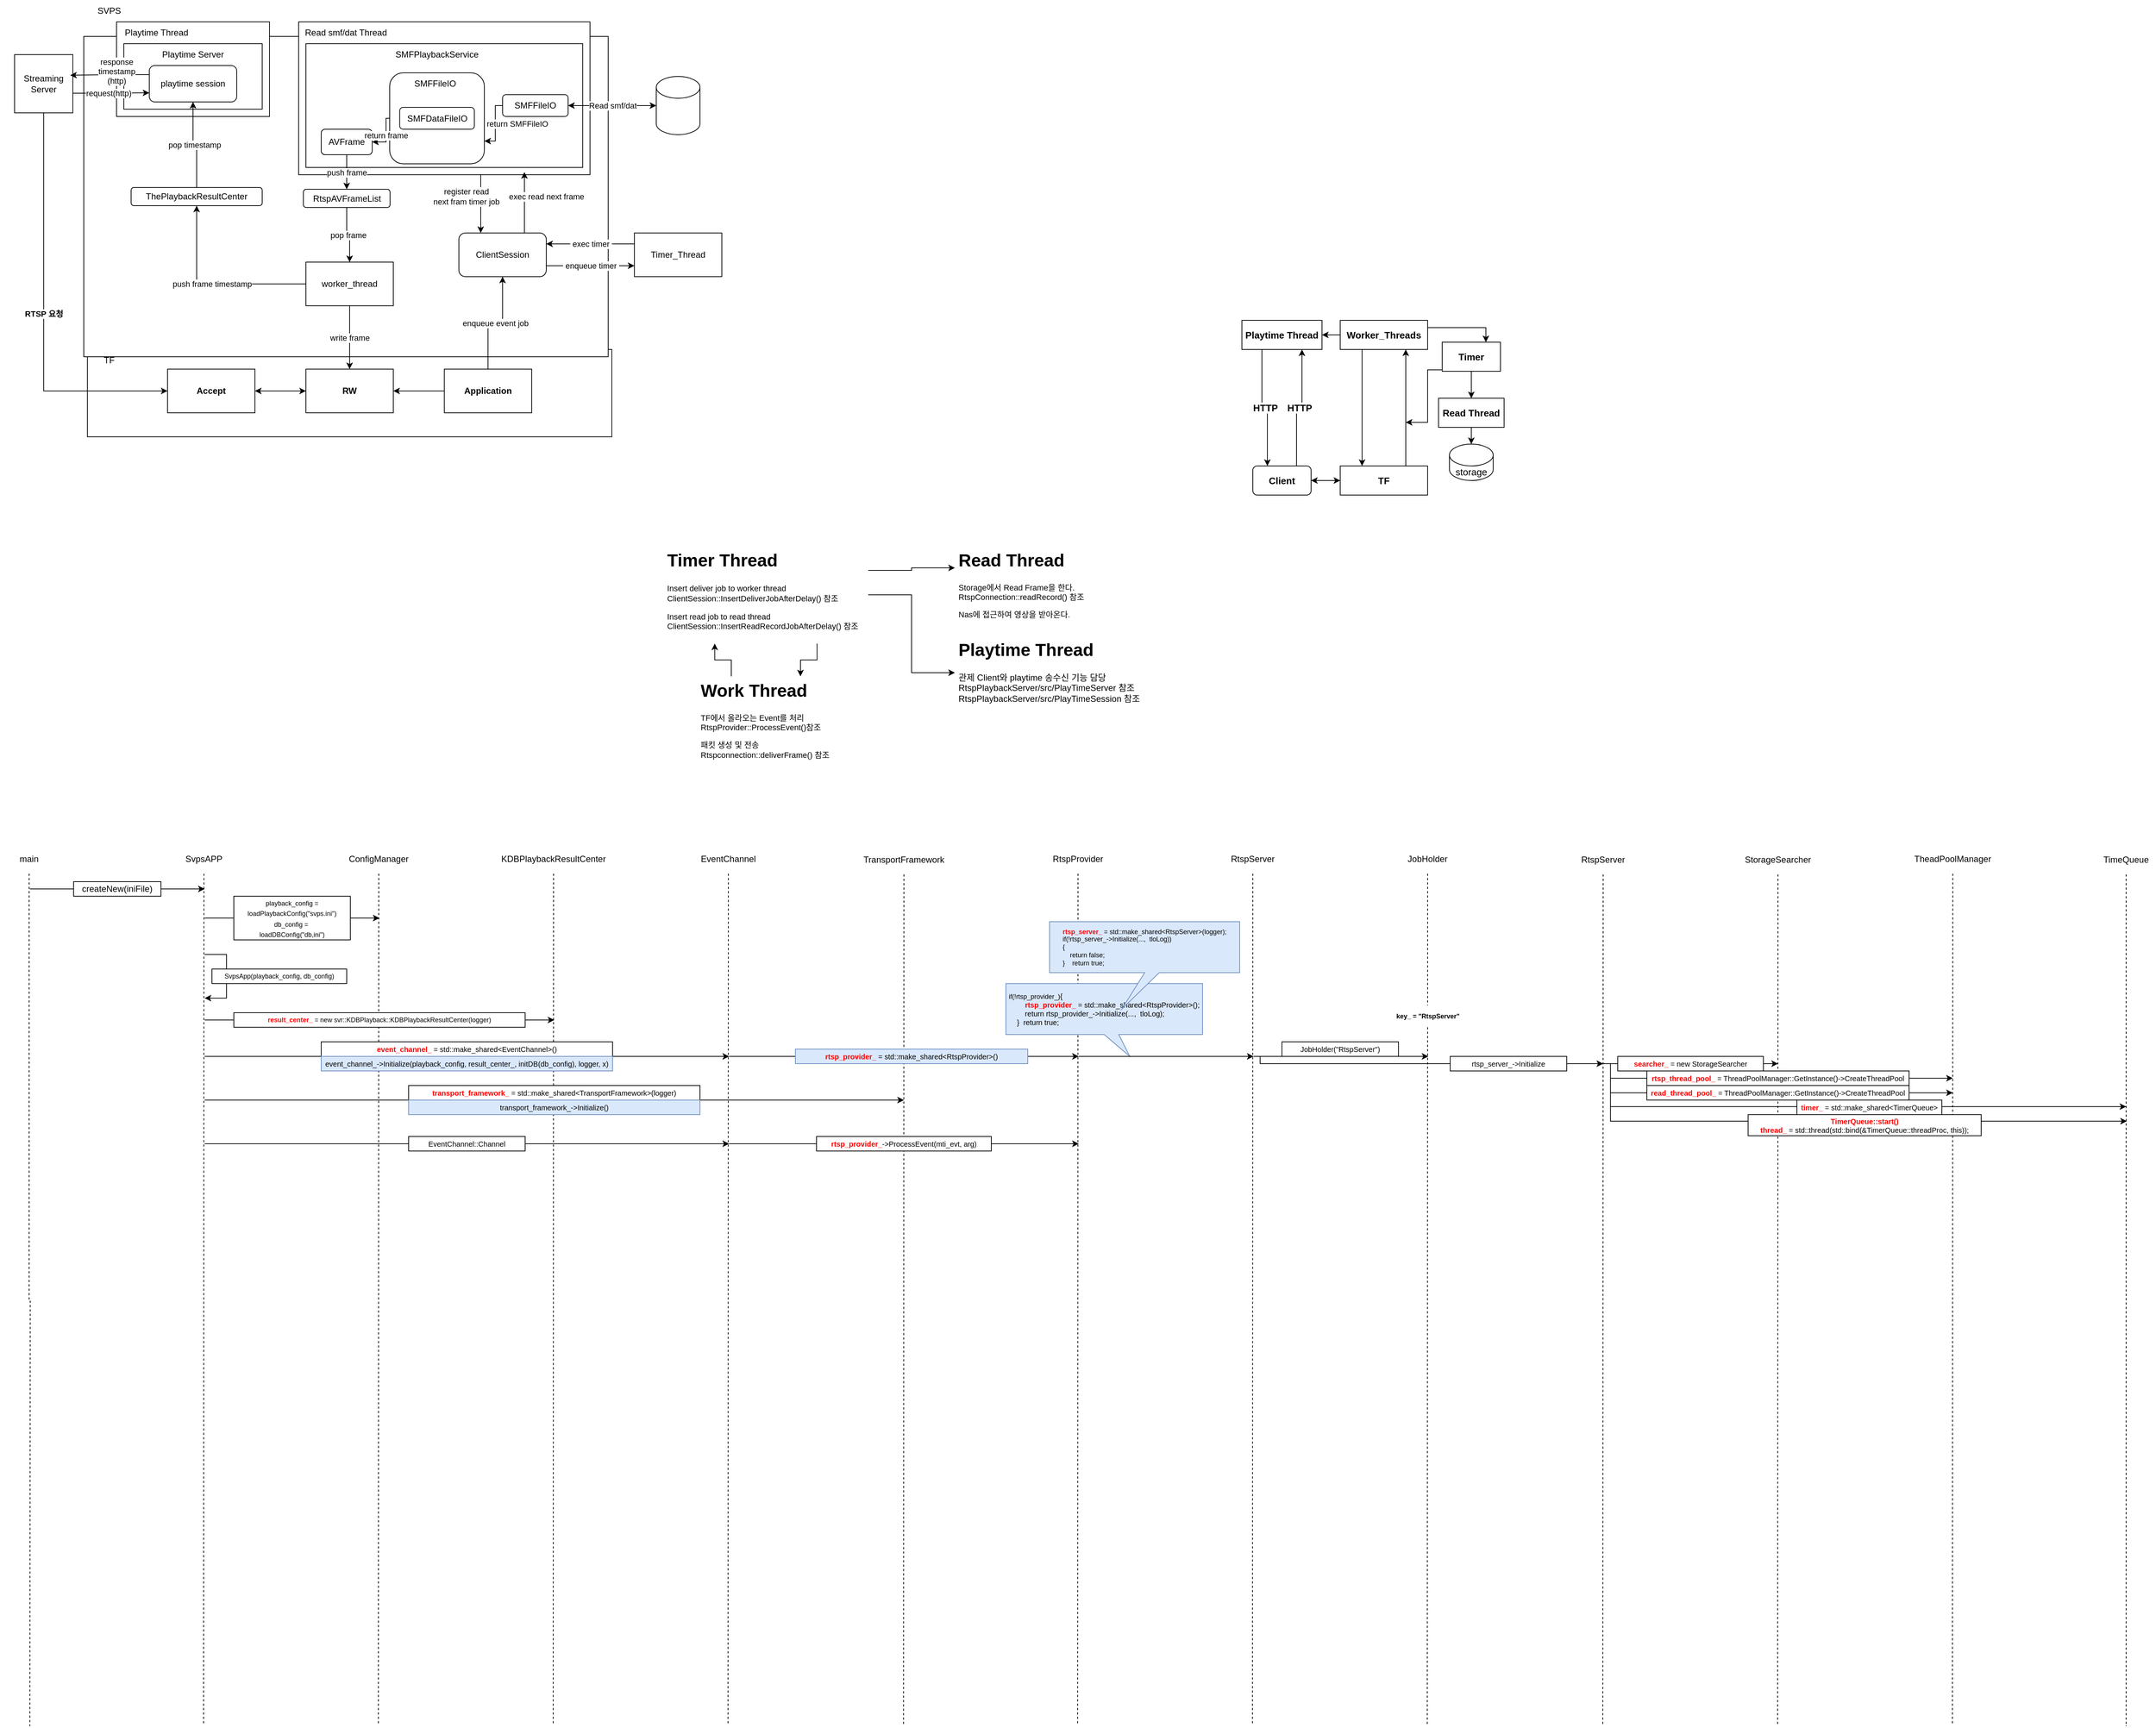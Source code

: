 <mxfile version="20.2.2" type="github">
  <diagram id="YzX6T4dwVACwv7w3dcy2" name="페이지-1">
    <mxGraphModel dx="2625" dy="2734" grid="1" gridSize="10" guides="1" tooltips="1" connect="1" arrows="1" fold="1" page="1" pageScale="1" pageWidth="827" pageHeight="1169" math="0" shadow="0">
      <root>
        <mxCell id="0" />
        <mxCell id="1" parent="0" />
        <mxCell id="ytNLfJhuScqtZSzKkveh-54" value="" style="edgeStyle=orthogonalEdgeStyle;rounded=0;orthogonalLoop=1;jettySize=auto;html=1;" edge="1" parent="1" source="ytNLfJhuScqtZSzKkveh-14" target="ytNLfJhuScqtZSzKkveh-40">
          <mxGeometry relative="1" as="geometry" />
        </mxCell>
        <mxCell id="ytNLfJhuScqtZSzKkveh-14" value="" style="rounded=0;whiteSpace=wrap;html=1;" vertex="1" parent="1">
          <mxGeometry x="-1520" y="-1840" width="720" height="120" as="geometry" />
        </mxCell>
        <mxCell id="ytNLfJhuScqtZSzKkveh-11" value="" style="rounded=0;whiteSpace=wrap;html=1;" vertex="1" parent="1">
          <mxGeometry x="-1525" y="-2270" width="720" height="440" as="geometry" />
        </mxCell>
        <mxCell id="ytNLfJhuScqtZSzKkveh-18" value="" style="rounded=0;whiteSpace=wrap;html=1;" vertex="1" parent="1">
          <mxGeometry x="-1480" y="-2290" width="210" height="130" as="geometry" />
        </mxCell>
        <mxCell id="ytNLfJhuScqtZSzKkveh-20" value="" style="rounded=0;whiteSpace=wrap;html=1;" vertex="1" parent="1">
          <mxGeometry x="-1470" y="-2260" width="190" height="90" as="geometry" />
        </mxCell>
        <mxCell id="FgUD_FX9afnZXkP6yrxM-8" style="edgeStyle=orthogonalEdgeStyle;rounded=0;orthogonalLoop=1;jettySize=auto;html=1;exitX=0.25;exitY=0;exitDx=0;exitDy=0;entryX=0.25;entryY=1;entryDx=0;entryDy=0;" parent="1" source="mJLSlKMfizAFrsauM-Ii-1" target="mJLSlKMfizAFrsauM-Ii-3" edge="1">
          <mxGeometry relative="1" as="geometry" />
        </mxCell>
        <mxCell id="mJLSlKMfizAFrsauM-Ii-1" value="&lt;h1&gt;Work Thread&lt;/h1&gt;&lt;p style=&quot;font-size: 11px;&quot;&gt;&lt;font style=&quot;font-size: 11px;&quot;&gt;TF에서 올라오는 Event를 처리&lt;/font&gt;&lt;span style=&quot;background-color: initial;&quot;&gt;RtspProvider::ProcessEvent()참조&lt;/span&gt;&lt;/p&gt;&lt;p style=&quot;font-size: 11px;&quot;&gt;&lt;font style=&quot;font-size: 11px;&quot;&gt;패킷 생성 및 전송&lt;br&gt;&lt;/font&gt;&lt;span style=&quot;background-color: initial;&quot;&gt;Rtspconnection::deliverFrame() 참조&lt;/span&gt;&lt;/p&gt;" style="text;html=1;strokeColor=none;fillColor=none;spacing=5;spacingTop=-20;whiteSpace=wrap;overflow=hidden;rounded=0;" parent="1" vertex="1">
          <mxGeometry x="-683.5" y="-1391" width="190" height="150" as="geometry" />
        </mxCell>
        <mxCell id="mJLSlKMfizAFrsauM-Ii-2" value="&lt;h1&gt;Read Thread&lt;/h1&gt;&lt;p style=&quot;font-size: 11px;&quot;&gt;&lt;font style=&quot;font-size: 11px;&quot;&gt;Storage에서 Read Frame을 한다.&lt;br&gt;&lt;/font&gt;&lt;span style=&quot;background-color: initial;&quot;&gt;RtspConnection::readRecord() 참조&lt;/span&gt;&lt;/p&gt;&lt;p style=&quot;font-size: 11px;&quot;&gt;Nas에 접근하여 영상을 받아온다.&lt;/p&gt;" style="text;html=1;strokeColor=none;fillColor=none;spacing=5;spacingTop=-20;whiteSpace=wrap;overflow=hidden;rounded=0;" parent="1" vertex="1">
          <mxGeometry x="-329" y="-1570" width="190" height="120" as="geometry" />
        </mxCell>
        <mxCell id="FgUD_FX9afnZXkP6yrxM-9" style="edgeStyle=orthogonalEdgeStyle;rounded=0;orthogonalLoop=1;jettySize=auto;html=1;exitX=0.75;exitY=1;exitDx=0;exitDy=0;entryX=0.75;entryY=0;entryDx=0;entryDy=0;" parent="1" source="mJLSlKMfizAFrsauM-Ii-3" target="mJLSlKMfizAFrsauM-Ii-1" edge="1">
          <mxGeometry relative="1" as="geometry" />
        </mxCell>
        <mxCell id="FgUD_FX9afnZXkP6yrxM-11" style="edgeStyle=orthogonalEdgeStyle;rounded=0;orthogonalLoop=1;jettySize=auto;html=1;exitX=1;exitY=0.5;exitDx=0;exitDy=0;entryX=0;entryY=0.5;entryDx=0;entryDy=0;" parent="1" source="mJLSlKMfizAFrsauM-Ii-3" target="mJLSlKMfizAFrsauM-Ii-4" edge="1">
          <mxGeometry relative="1" as="geometry" />
        </mxCell>
        <mxCell id="FgUD_FX9afnZXkP6yrxM-13" style="edgeStyle=orthogonalEdgeStyle;rounded=0;orthogonalLoop=1;jettySize=auto;html=1;exitX=1;exitY=0.25;exitDx=0;exitDy=0;entryX=0;entryY=0.25;entryDx=0;entryDy=0;" parent="1" source="mJLSlKMfizAFrsauM-Ii-3" target="mJLSlKMfizAFrsauM-Ii-2" edge="1">
          <mxGeometry relative="1" as="geometry" />
        </mxCell>
        <mxCell id="mJLSlKMfizAFrsauM-Ii-3" value="&lt;h1&gt;Timer Thread&lt;/h1&gt;&lt;span style=&quot;font-size: 11px; background-color: initial;&quot;&gt;Insert deliver job to worker thread&lt;br&gt;&lt;/span&gt;&lt;span style=&quot;font-size: 11px; background-color: initial;&quot;&gt;ClientSession::&lt;/span&gt;&lt;span style=&quot;font-size: 11px; background-color: initial;&quot;&gt;InsertDeliverJobAfterDelay() 참조&lt;/span&gt;&lt;span style=&quot;font-size: 11px; background-color: initial;&quot;&gt;&lt;br&gt;&lt;/span&gt;&lt;p style=&quot;font-size: 11px;&quot;&gt;Insert read job to read thread&lt;br&gt;ClientSession::InsertReadRecordJobAfterDelay() 참조&lt;/p&gt;" style="text;html=1;strokeColor=none;fillColor=none;spacing=5;spacingTop=-20;whiteSpace=wrap;overflow=hidden;rounded=0;" parent="1" vertex="1">
          <mxGeometry x="-729" y="-1570" width="281" height="134" as="geometry" />
        </mxCell>
        <mxCell id="mJLSlKMfizAFrsauM-Ii-4" value="&lt;h1&gt;Playtime Thread&lt;/h1&gt;&lt;p&gt;관제 Client와 playtime 송수신 기능 담당&lt;br&gt;&lt;span style=&quot;background-color: initial;&quot;&gt;RtspPlaybackServer/src/PlayTimeServer 참조&lt;br&gt;&lt;/span&gt;&lt;span style=&quot;background-color: initial;&quot;&gt;RtspPlaybackServer/src/PlayTimeSession 참조&lt;/span&gt;&lt;/p&gt;" style="text;html=1;strokeColor=none;fillColor=none;spacing=5;spacingTop=-20;whiteSpace=wrap;overflow=hidden;rounded=0;" parent="1" vertex="1">
          <mxGeometry x="-329" y="-1447" width="260" height="102" as="geometry" />
        </mxCell>
        <mxCell id="MLaOYbV_vJyrFUcq2OVr-11" style="edgeStyle=orthogonalEdgeStyle;rounded=0;orthogonalLoop=1;jettySize=auto;html=1;exitX=0.5;exitY=1;exitDx=0;exitDy=0;entryX=0.5;entryY=0;entryDx=0;entryDy=0;" parent="1" edge="1">
          <mxGeometry relative="1" as="geometry">
            <mxPoint x="-810" y="-2043" as="targetPoint" />
          </mxGeometry>
        </mxCell>
        <mxCell id="MLaOYbV_vJyrFUcq2OVr-19" style="edgeStyle=orthogonalEdgeStyle;rounded=0;orthogonalLoop=1;jettySize=auto;html=1;exitX=0.5;exitY=1;exitDx=0;exitDy=0;dashed=1;endArrow=none;endFill=0;" parent="1" source="MLaOYbV_vJyrFUcq2OVr-16" edge="1">
          <mxGeometry relative="1" as="geometry">
            <mxPoint x="-1599" y="51" as="targetPoint" />
          </mxGeometry>
        </mxCell>
        <mxCell id="MLaOYbV_vJyrFUcq2OVr-16" value="main" style="text;html=1;strokeColor=none;fillColor=none;align=center;verticalAlign=middle;whiteSpace=wrap;rounded=0;" parent="1" vertex="1">
          <mxGeometry x="-1640" y="-1160" width="80" height="40" as="geometry" />
        </mxCell>
        <mxCell id="MLaOYbV_vJyrFUcq2OVr-18" value="SvpsAPP" style="text;html=1;strokeColor=none;fillColor=none;align=center;verticalAlign=middle;whiteSpace=wrap;rounded=0;" parent="1" vertex="1">
          <mxGeometry x="-1400" y="-1160" width="80" height="40" as="geometry" />
        </mxCell>
        <mxCell id="MLaOYbV_vJyrFUcq2OVr-20" style="edgeStyle=orthogonalEdgeStyle;rounded=0;orthogonalLoop=1;jettySize=auto;html=1;dashed=1;endArrow=none;endFill=0;exitX=0.5;exitY=1;exitDx=0;exitDy=0;" parent="1" source="MLaOYbV_vJyrFUcq2OVr-18" edge="1">
          <mxGeometry relative="1" as="geometry">
            <mxPoint x="-1360.5" y="50" as="targetPoint" />
            <mxPoint x="-1380" y="-1080" as="sourcePoint" />
          </mxGeometry>
        </mxCell>
        <mxCell id="MLaOYbV_vJyrFUcq2OVr-21" value="" style="endArrow=classic;html=1;rounded=0;startArrow=none;" parent="1" source="MLaOYbV_vJyrFUcq2OVr-22" edge="1">
          <mxGeometry width="50" height="50" relative="1" as="geometry">
            <mxPoint x="-1639" y="-1099" as="sourcePoint" />
            <mxPoint x="-1359" y="-1099" as="targetPoint" />
          </mxGeometry>
        </mxCell>
        <mxCell id="MLaOYbV_vJyrFUcq2OVr-23" value="ConfigManager" style="text;html=1;strokeColor=none;fillColor=none;align=center;verticalAlign=middle;whiteSpace=wrap;rounded=0;" parent="1" vertex="1">
          <mxGeometry x="-1160" y="-1160" width="80" height="40" as="geometry" />
        </mxCell>
        <mxCell id="MLaOYbV_vJyrFUcq2OVr-24" style="edgeStyle=orthogonalEdgeStyle;rounded=0;orthogonalLoop=1;jettySize=auto;html=1;dashed=1;endArrow=none;endFill=0;exitX=0.5;exitY=1;exitDx=0;exitDy=0;" parent="1" source="MLaOYbV_vJyrFUcq2OVr-23" edge="1">
          <mxGeometry relative="1" as="geometry">
            <mxPoint x="-1120.5" y="50" as="targetPoint" />
            <mxPoint x="-1140" y="-1080" as="sourcePoint" />
          </mxGeometry>
        </mxCell>
        <mxCell id="MLaOYbV_vJyrFUcq2OVr-26" value="" style="endArrow=classic;html=1;rounded=0;startArrow=none;" parent="1" source="MLaOYbV_vJyrFUcq2OVr-28" edge="1">
          <mxGeometry width="50" height="50" relative="1" as="geometry">
            <mxPoint x="-1359" y="-1059" as="sourcePoint" />
            <mxPoint x="-1119" y="-1059" as="targetPoint" />
          </mxGeometry>
        </mxCell>
        <mxCell id="MLaOYbV_vJyrFUcq2OVr-28" value="&lt;font style=&quot;font-size: 9px;&quot;&gt;playback_config = loadPlaybackConfig(&quot;svps.ini&quot;)&lt;br&gt;db_config =&amp;nbsp;&lt;br&gt;loadDBConfig(&quot;db,ini&quot;)&lt;br&gt;&lt;/font&gt;" style="rounded=0;whiteSpace=wrap;html=1;" parent="1" vertex="1">
          <mxGeometry x="-1319" y="-1089" width="160" height="60" as="geometry" />
        </mxCell>
        <mxCell id="MLaOYbV_vJyrFUcq2OVr-29" value="" style="endArrow=none;html=1;rounded=0;" parent="1" target="MLaOYbV_vJyrFUcq2OVr-28" edge="1">
          <mxGeometry width="50" height="50" relative="1" as="geometry">
            <mxPoint x="-1359" y="-1059" as="sourcePoint" />
            <mxPoint x="-1199" y="-1059" as="targetPoint" />
          </mxGeometry>
        </mxCell>
        <mxCell id="MLaOYbV_vJyrFUcq2OVr-22" value="createNew(iniFile)" style="rounded=0;whiteSpace=wrap;html=1;" parent="1" vertex="1">
          <mxGeometry x="-1539" y="-1109" width="120" height="20" as="geometry" />
        </mxCell>
        <mxCell id="MLaOYbV_vJyrFUcq2OVr-30" value="" style="endArrow=none;html=1;rounded=0;" parent="1" target="MLaOYbV_vJyrFUcq2OVr-22" edge="1">
          <mxGeometry width="50" height="50" relative="1" as="geometry">
            <mxPoint x="-1599" y="-1099" as="sourcePoint" />
            <mxPoint x="-1359" y="-1099" as="targetPoint" />
          </mxGeometry>
        </mxCell>
        <mxCell id="MLaOYbV_vJyrFUcq2OVr-33" value="" style="endArrow=classic;html=1;rounded=0;fontSize=9;" parent="1" edge="1">
          <mxGeometry width="50" height="50" relative="1" as="geometry">
            <mxPoint x="-1359" y="-1009" as="sourcePoint" />
            <mxPoint x="-1359" y="-949" as="targetPoint" />
            <Array as="points">
              <mxPoint x="-1329" y="-1009" />
              <mxPoint x="-1329" y="-949" />
            </Array>
          </mxGeometry>
        </mxCell>
        <mxCell id="MLaOYbV_vJyrFUcq2OVr-34" value="SvpsApp(playback_config, db_config)" style="rounded=0;whiteSpace=wrap;html=1;fontSize=9;" parent="1" vertex="1">
          <mxGeometry x="-1349" y="-989" width="185" height="20" as="geometry" />
        </mxCell>
        <mxCell id="MLaOYbV_vJyrFUcq2OVr-35" value="KDBPlaybackResultCenter" style="text;html=1;strokeColor=none;fillColor=none;align=center;verticalAlign=middle;whiteSpace=wrap;rounded=0;" parent="1" vertex="1">
          <mxGeometry x="-920" y="-1160" width="80" height="40" as="geometry" />
        </mxCell>
        <mxCell id="MLaOYbV_vJyrFUcq2OVr-36" style="edgeStyle=orthogonalEdgeStyle;rounded=0;orthogonalLoop=1;jettySize=auto;html=1;dashed=1;endArrow=none;endFill=0;exitX=0.5;exitY=1;exitDx=0;exitDy=0;" parent="1" source="MLaOYbV_vJyrFUcq2OVr-35" edge="1">
          <mxGeometry relative="1" as="geometry">
            <mxPoint x="-880.5" y="50" as="targetPoint" />
            <mxPoint x="-900" y="-1080" as="sourcePoint" />
          </mxGeometry>
        </mxCell>
        <mxCell id="MLaOYbV_vJyrFUcq2OVr-37" value="" style="endArrow=classic;html=1;rounded=0;fontSize=9;" parent="1" edge="1">
          <mxGeometry width="50" height="50" relative="1" as="geometry">
            <mxPoint x="-1359" y="-919" as="sourcePoint" />
            <mxPoint x="-879" y="-919" as="targetPoint" />
          </mxGeometry>
        </mxCell>
        <mxCell id="MLaOYbV_vJyrFUcq2OVr-38" value="&lt;font color=&quot;#ff0000&quot;&gt;&lt;b&gt;result_center_&lt;/b&gt; &lt;/font&gt;= new svr::KDBPlayback::KDBPlaybackResultCenter(logger)" style="rounded=0;whiteSpace=wrap;html=1;fontSize=9;" parent="1" vertex="1">
          <mxGeometry x="-1319" y="-929" width="400" height="20" as="geometry" />
        </mxCell>
        <mxCell id="MLaOYbV_vJyrFUcq2OVr-39" value="EventChannel" style="text;html=1;strokeColor=none;fillColor=none;align=center;verticalAlign=middle;whiteSpace=wrap;rounded=0;" parent="1" vertex="1">
          <mxGeometry x="-680" y="-1160" width="80" height="40" as="geometry" />
        </mxCell>
        <mxCell id="MLaOYbV_vJyrFUcq2OVr-40" style="edgeStyle=orthogonalEdgeStyle;rounded=0;orthogonalLoop=1;jettySize=auto;html=1;dashed=1;endArrow=none;endFill=0;exitX=0.5;exitY=1;exitDx=0;exitDy=0;" parent="1" source="MLaOYbV_vJyrFUcq2OVr-39" edge="1">
          <mxGeometry relative="1" as="geometry">
            <mxPoint x="-640.5" y="50" as="targetPoint" />
            <mxPoint x="-660" y="-1080" as="sourcePoint" />
          </mxGeometry>
        </mxCell>
        <mxCell id="MLaOYbV_vJyrFUcq2OVr-41" value="" style="endArrow=classic;html=1;rounded=0;fontSize=9;" parent="1" edge="1">
          <mxGeometry width="50" height="50" relative="1" as="geometry">
            <mxPoint x="-1359" y="-869" as="sourcePoint" />
            <mxPoint x="-639" y="-869" as="targetPoint" />
          </mxGeometry>
        </mxCell>
        <mxCell id="MLaOYbV_vJyrFUcq2OVr-42" value="&lt;font size=&quot;1&quot;&gt;&lt;b&gt;&lt;font color=&quot;#ff0000&quot;&gt;event_channel_ &lt;/font&gt;&lt;/b&gt;= std::make_shared&amp;lt;EventChannel&amp;gt;()&lt;br&gt;&lt;/font&gt;" style="rounded=0;whiteSpace=wrap;html=1;fontSize=9;" parent="1" vertex="1">
          <mxGeometry x="-1199" y="-889" width="400" height="20" as="geometry" />
        </mxCell>
        <mxCell id="MLaOYbV_vJyrFUcq2OVr-47" value="TransportFramework" style="text;html=1;strokeColor=none;fillColor=none;align=center;verticalAlign=middle;whiteSpace=wrap;rounded=0;" parent="1" vertex="1">
          <mxGeometry x="-439" y="-1159" width="80" height="40" as="geometry" />
        </mxCell>
        <mxCell id="MLaOYbV_vJyrFUcq2OVr-48" style="edgeStyle=orthogonalEdgeStyle;rounded=0;orthogonalLoop=1;jettySize=auto;html=1;dashed=1;endArrow=none;endFill=0;exitX=0.5;exitY=1;exitDx=0;exitDy=0;" parent="1" source="MLaOYbV_vJyrFUcq2OVr-47" edge="1">
          <mxGeometry relative="1" as="geometry">
            <mxPoint x="-399.5" y="51" as="targetPoint" />
            <mxPoint x="-419" y="-1079" as="sourcePoint" />
          </mxGeometry>
        </mxCell>
        <mxCell id="MLaOYbV_vJyrFUcq2OVr-49" value="" style="endArrow=classic;html=1;rounded=0;fontSize=9;" parent="1" edge="1">
          <mxGeometry width="50" height="50" relative="1" as="geometry">
            <mxPoint x="-1359" y="-809" as="sourcePoint" />
            <mxPoint x="-399" y="-809" as="targetPoint" />
          </mxGeometry>
        </mxCell>
        <mxCell id="MLaOYbV_vJyrFUcq2OVr-51" value="&lt;div&gt;&lt;font size=&quot;1&quot;&gt;&lt;font color=&quot;#ff0000&quot;&gt;&lt;b&gt;transport_framework_&lt;/b&gt; &lt;/font&gt;= std::make_shared&amp;lt;TransportFramework&amp;gt;(logger)&lt;/font&gt;&lt;/div&gt;" style="rounded=0;whiteSpace=wrap;html=1;fontSize=9;" parent="1" vertex="1">
          <mxGeometry x="-1079" y="-829" width="400" height="20" as="geometry" />
        </mxCell>
        <mxCell id="MLaOYbV_vJyrFUcq2OVr-52" value="&lt;span style=&quot;font-size: x-small;&quot;&gt;event_channel_-&amp;gt;Initialize(playback_config, result_center_, initDB(db_config), logger, x)&lt;/span&gt;&lt;font size=&quot;1&quot;&gt;&lt;br&gt;&lt;/font&gt;" style="rounded=0;whiteSpace=wrap;html=1;fontSize=9;fillColor=#dae8fc;strokeColor=#6c8ebf;" parent="1" vertex="1">
          <mxGeometry x="-1199" y="-869" width="400" height="20" as="geometry" />
        </mxCell>
        <mxCell id="MLaOYbV_vJyrFUcq2OVr-53" value="&lt;font size=&quot;1&quot;&gt;transport_framework_-&amp;gt;Initialize()&lt;/font&gt;" style="rounded=0;whiteSpace=wrap;html=1;fontSize=9;fillColor=#dae8fc;strokeColor=#6c8ebf;" parent="1" vertex="1">
          <mxGeometry x="-1079" y="-809" width="400" height="20" as="geometry" />
        </mxCell>
        <mxCell id="MLaOYbV_vJyrFUcq2OVr-57" value="RtspProvider" style="text;html=1;strokeColor=none;fillColor=none;align=center;verticalAlign=middle;whiteSpace=wrap;rounded=0;" parent="1" vertex="1">
          <mxGeometry x="-200" y="-1160" width="80" height="40" as="geometry" />
        </mxCell>
        <mxCell id="MLaOYbV_vJyrFUcq2OVr-58" style="edgeStyle=orthogonalEdgeStyle;rounded=0;orthogonalLoop=1;jettySize=auto;html=1;dashed=1;endArrow=none;endFill=0;exitX=0.5;exitY=1;exitDx=0;exitDy=0;" parent="1" source="MLaOYbV_vJyrFUcq2OVr-57" edge="1">
          <mxGeometry relative="1" as="geometry">
            <mxPoint x="-160.5" y="50" as="targetPoint" />
            <mxPoint x="-180" y="-1080" as="sourcePoint" />
          </mxGeometry>
        </mxCell>
        <mxCell id="MLaOYbV_vJyrFUcq2OVr-59" value="" style="endArrow=classic;html=1;rounded=0;fontSize=9;" parent="1" edge="1">
          <mxGeometry width="50" height="50" relative="1" as="geometry">
            <mxPoint x="-639" y="-869" as="sourcePoint" />
            <mxPoint x="-159" y="-869" as="targetPoint" />
          </mxGeometry>
        </mxCell>
        <mxCell id="MLaOYbV_vJyrFUcq2OVr-62" value="&lt;font size=&quot;1&quot;&gt;&lt;font color=&quot;#ff0000&quot;&gt;&lt;b&gt;rtsp_provider_&lt;/b&gt; &lt;/font&gt;= std::make_shared&amp;lt;RtspProvider&amp;gt;()&lt;/font&gt;" style="rounded=0;whiteSpace=wrap;html=1;fontSize=9;fillColor=#dae8fc;strokeColor=#6c8ebf;" parent="1" vertex="1">
          <mxGeometry x="-548" y="-879" width="319" height="20" as="geometry" />
        </mxCell>
        <mxCell id="MLaOYbV_vJyrFUcq2OVr-63" value="&lt;div style=&quot;text-align: left;&quot;&gt;&lt;font style=&quot;background-color: initial;&quot;&gt;if(!rtsp_provider_)&lt;/font&gt;&lt;span style=&quot;background-color: initial; font-size: x-small;&quot;&gt;{&lt;/span&gt;&lt;br&gt;&lt;/div&gt;&lt;div style=&quot;text-align: left;&quot;&gt;&lt;font size=&quot;1&quot;&gt;&amp;nbsp; &amp;nbsp; &amp;nbsp; &amp;nbsp; &lt;font color=&quot;#ff0000&quot;&gt;&lt;b&gt;rtsp_provider_&lt;/b&gt; &lt;/font&gt;= std::make_shared&amp;lt;RtspProvider&amp;gt;();&lt;/font&gt;&lt;/div&gt;&lt;div style=&quot;text-align: left;&quot;&gt;&lt;font size=&quot;1&quot;&gt;&amp;nbsp; &amp;nbsp; &amp;nbsp; &amp;nbsp; return rtsp_provider_-&amp;gt;Initialize(...,&amp;nbsp; tloLog);&lt;/font&gt;&lt;/div&gt;&lt;div style=&quot;text-align: left;&quot;&gt;&lt;font size=&quot;1&quot;&gt;&amp;nbsp; &amp;nbsp; }&lt;span style=&quot;white-space: pre;&quot;&gt; &lt;span style=&quot;white-space: pre;&quot;&gt; &lt;/span&gt;&lt;/span&gt;&lt;/font&gt;&lt;span style=&quot;font-size: x-small; background-color: initial;&quot;&gt;return true;&lt;/span&gt;&lt;/div&gt;" style="shape=callout;whiteSpace=wrap;html=1;perimeter=calloutPerimeter;fontSize=9;position2=0.63;fillColor=#dae8fc;strokeColor=#6c8ebf;" parent="1" vertex="1">
          <mxGeometry x="-259" y="-969" width="270" height="100" as="geometry" />
        </mxCell>
        <mxCell id="MLaOYbV_vJyrFUcq2OVr-64" value="" style="endArrow=classic;html=1;rounded=0;fontSize=9;" parent="1" edge="1">
          <mxGeometry width="50" height="50" relative="1" as="geometry">
            <mxPoint x="-1359" y="-749" as="sourcePoint" />
            <mxPoint x="-639" y="-749" as="targetPoint" />
          </mxGeometry>
        </mxCell>
        <mxCell id="MLaOYbV_vJyrFUcq2OVr-66" value="&lt;font size=&quot;1&quot;&gt;EventChannel::Channel&lt;/font&gt;" style="rounded=0;whiteSpace=wrap;html=1;fontSize=9;" parent="1" vertex="1">
          <mxGeometry x="-1079" y="-759" width="160" height="20" as="geometry" />
        </mxCell>
        <mxCell id="MLaOYbV_vJyrFUcq2OVr-67" value="" style="endArrow=classic;html=1;rounded=0;fontSize=9;fontColor=#000000;" parent="1" edge="1">
          <mxGeometry width="50" height="50" relative="1" as="geometry">
            <mxPoint x="-639" y="-749" as="sourcePoint" />
            <mxPoint x="-159" y="-749" as="targetPoint" />
          </mxGeometry>
        </mxCell>
        <mxCell id="MLaOYbV_vJyrFUcq2OVr-68" value="&lt;font size=&quot;1&quot;&gt;&lt;b&gt;&lt;font color=&quot;#ff0000&quot;&gt;rtsp_provider_&lt;/font&gt;&lt;/b&gt;-&amp;gt;ProcessEvent(mti_evt, arg)&lt;/font&gt;" style="rounded=0;whiteSpace=wrap;html=1;fontSize=9;" parent="1" vertex="1">
          <mxGeometry x="-519" y="-759" width="240" height="20" as="geometry" />
        </mxCell>
        <mxCell id="MLaOYbV_vJyrFUcq2OVr-70" value="RtspServer" style="text;html=1;strokeColor=none;fillColor=none;align=center;verticalAlign=middle;whiteSpace=wrap;rounded=0;" parent="1" vertex="1">
          <mxGeometry x="40" y="-1160" width="80" height="40" as="geometry" />
        </mxCell>
        <mxCell id="MLaOYbV_vJyrFUcq2OVr-71" style="edgeStyle=orthogonalEdgeStyle;rounded=0;orthogonalLoop=1;jettySize=auto;html=1;dashed=1;endArrow=none;endFill=0;exitX=0.5;exitY=1;exitDx=0;exitDy=0;" parent="1" source="MLaOYbV_vJyrFUcq2OVr-70" edge="1">
          <mxGeometry relative="1" as="geometry">
            <mxPoint x="79.5" y="50" as="targetPoint" />
            <mxPoint x="60" y="-1080" as="sourcePoint" />
          </mxGeometry>
        </mxCell>
        <mxCell id="MLaOYbV_vJyrFUcq2OVr-72" value="" style="endArrow=classic;html=1;rounded=0;fontSize=9;fontColor=#000000;" parent="1" edge="1">
          <mxGeometry width="50" height="50" relative="1" as="geometry">
            <mxPoint x="-159" y="-869" as="sourcePoint" />
            <mxPoint x="81" y="-869" as="targetPoint" />
          </mxGeometry>
        </mxCell>
        <mxCell id="MLaOYbV_vJyrFUcq2OVr-73" value="JobHolder" style="text;html=1;strokeColor=none;fillColor=none;align=center;verticalAlign=middle;whiteSpace=wrap;rounded=0;" parent="1" vertex="1">
          <mxGeometry x="280" y="-1160" width="80" height="40" as="geometry" />
        </mxCell>
        <mxCell id="MLaOYbV_vJyrFUcq2OVr-74" style="edgeStyle=orthogonalEdgeStyle;rounded=0;orthogonalLoop=1;jettySize=auto;html=1;dashed=1;endArrow=none;endFill=0;exitX=0.5;exitY=1;exitDx=0;exitDy=0;startArrow=none;" parent="1" source="MLaOYbV_vJyrFUcq2OVr-96" edge="1">
          <mxGeometry relative="1" as="geometry">
            <mxPoint x="319.5" y="50" as="targetPoint" />
            <mxPoint x="300" y="-1080" as="sourcePoint" />
          </mxGeometry>
        </mxCell>
        <mxCell id="MLaOYbV_vJyrFUcq2OVr-76" value="" style="endArrow=classic;html=1;rounded=0;fontSize=9;fontColor=#000000;" parent="1" edge="1">
          <mxGeometry width="50" height="50" relative="1" as="geometry">
            <mxPoint x="81" y="-869" as="sourcePoint" />
            <mxPoint x="321" y="-869" as="targetPoint" />
          </mxGeometry>
        </mxCell>
        <mxCell id="MLaOYbV_vJyrFUcq2OVr-77" value="&lt;div style=&quot;text-align: left;&quot;&gt;&lt;div&gt;&lt;font color=&quot;#ff0000&quot;&gt;&lt;b&gt;rtsp_server_&lt;/b&gt; &lt;/font&gt;= std::make_shared&amp;lt;RtspServer&amp;gt;(logger);&lt;/div&gt;&lt;div&gt;if(!rtsp_server_-&amp;gt;Initialize(...,&amp;nbsp; tloLog))&lt;/div&gt;&lt;div&gt;{&lt;/div&gt;&lt;div&gt;&amp;nbsp; &amp;nbsp; return false;&lt;/div&gt;&lt;div&gt;}&lt;span style=&quot;background-color: initial;&quot;&gt;&amp;nbsp; &amp;nbsp; return true;&lt;/span&gt;&lt;/div&gt;&lt;/div&gt;" style="shape=callout;whiteSpace=wrap;html=1;perimeter=calloutPerimeter;fontSize=9;position2=0.38;fillColor=#dae8fc;strokeColor=#6c8ebf;size=50;position=0.5;" parent="1" vertex="1">
          <mxGeometry x="-199" y="-1054" width="261" height="120" as="geometry" />
        </mxCell>
        <mxCell id="MLaOYbV_vJyrFUcq2OVr-85" value="&lt;font size=&quot;1&quot;&gt;JobHolder(&quot;RtspServer&quot;)&lt;/font&gt;" style="rounded=0;whiteSpace=wrap;html=1;fontSize=9;fontColor=#000000;" parent="1" vertex="1">
          <mxGeometry x="120" y="-889" width="160" height="20" as="geometry" />
        </mxCell>
        <mxCell id="MLaOYbV_vJyrFUcq2OVr-88" value="RtspServer" style="text;html=1;strokeColor=none;fillColor=none;align=center;verticalAlign=middle;whiteSpace=wrap;rounded=0;" parent="1" vertex="1">
          <mxGeometry x="521" y="-1159" width="80" height="40" as="geometry" />
        </mxCell>
        <mxCell id="MLaOYbV_vJyrFUcq2OVr-89" style="edgeStyle=orthogonalEdgeStyle;rounded=0;orthogonalLoop=1;jettySize=auto;html=1;dashed=1;endArrow=none;endFill=0;exitX=0.5;exitY=1;exitDx=0;exitDy=0;" parent="1" source="MLaOYbV_vJyrFUcq2OVr-88" edge="1">
          <mxGeometry relative="1" as="geometry">
            <mxPoint x="560.5" y="51.0" as="targetPoint" />
            <mxPoint x="541" y="-1079" as="sourcePoint" />
          </mxGeometry>
        </mxCell>
        <mxCell id="MLaOYbV_vJyrFUcq2OVr-95" value="" style="endArrow=classic;html=1;rounded=0;fontSize=9;fontColor=#000000;" parent="1" edge="1">
          <mxGeometry width="50" height="50" relative="1" as="geometry">
            <mxPoint x="81" y="-869" as="sourcePoint" />
            <mxPoint x="561" y="-859" as="targetPoint" />
            <Array as="points">
              <mxPoint x="90" y="-869" />
              <mxPoint x="90" y="-859" />
            </Array>
          </mxGeometry>
        </mxCell>
        <mxCell id="MLaOYbV_vJyrFUcq2OVr-93" value="&lt;font size=&quot;1&quot;&gt;rtsp_server_-&amp;gt;Initialize&lt;/font&gt;" style="rounded=0;whiteSpace=wrap;html=1;fontSize=9;fontColor=#000000;" parent="1" vertex="1">
          <mxGeometry x="351" y="-869" width="160" height="20" as="geometry" />
        </mxCell>
        <mxCell id="MLaOYbV_vJyrFUcq2OVr-96" value="&lt;b&gt;key_ = &quot;RtspServer&quot;&lt;/b&gt;" style="text;html=1;strokeColor=none;fillColor=none;align=center;verticalAlign=middle;whiteSpace=wrap;rounded=0;fontSize=9;fontColor=#000000;" parent="1" vertex="1">
          <mxGeometry x="269.5" y="-939" width="101" height="30" as="geometry" />
        </mxCell>
        <mxCell id="MLaOYbV_vJyrFUcq2OVr-97" value="" style="edgeStyle=orthogonalEdgeStyle;rounded=0;orthogonalLoop=1;jettySize=auto;html=1;dashed=1;endArrow=none;endFill=0;exitX=0.5;exitY=1;exitDx=0;exitDy=0;" parent="1" source="MLaOYbV_vJyrFUcq2OVr-73" target="MLaOYbV_vJyrFUcq2OVr-96" edge="1">
          <mxGeometry relative="1" as="geometry">
            <mxPoint x="319.5" y="50" as="targetPoint" />
            <mxPoint x="320" y="-1120" as="sourcePoint" />
          </mxGeometry>
        </mxCell>
        <mxCell id="MLaOYbV_vJyrFUcq2OVr-98" value="StorageSearcher" style="text;html=1;strokeColor=none;fillColor=none;align=center;verticalAlign=middle;whiteSpace=wrap;rounded=0;" parent="1" vertex="1">
          <mxGeometry x="761" y="-1159" width="80" height="40" as="geometry" />
        </mxCell>
        <mxCell id="MLaOYbV_vJyrFUcq2OVr-99" style="edgeStyle=orthogonalEdgeStyle;rounded=0;orthogonalLoop=1;jettySize=auto;html=1;dashed=1;endArrow=none;endFill=0;exitX=0.5;exitY=1;exitDx=0;exitDy=0;" parent="1" source="MLaOYbV_vJyrFUcq2OVr-98" edge="1">
          <mxGeometry relative="1" as="geometry">
            <mxPoint x="800.5" y="51.0" as="targetPoint" />
            <mxPoint x="781" y="-1079" as="sourcePoint" />
          </mxGeometry>
        </mxCell>
        <mxCell id="MLaOYbV_vJyrFUcq2OVr-100" value="" style="endArrow=classic;html=1;rounded=0;fontSize=9;fontColor=#000000;" parent="1" edge="1">
          <mxGeometry width="50" height="50" relative="1" as="geometry">
            <mxPoint x="561" y="-859" as="sourcePoint" />
            <mxPoint x="801" y="-859" as="targetPoint" />
          </mxGeometry>
        </mxCell>
        <mxCell id="MLaOYbV_vJyrFUcq2OVr-101" value="&lt;font size=&quot;1&quot;&gt;&lt;font color=&quot;#ff0000&quot;&gt;&lt;b&gt;searcher_&lt;/b&gt; &lt;/font&gt;= new StorageSearcher&lt;/font&gt;" style="rounded=0;whiteSpace=wrap;html=1;fontSize=9;fontColor=#000000;" parent="1" vertex="1">
          <mxGeometry x="581" y="-869" width="200" height="20" as="geometry" />
        </mxCell>
        <mxCell id="MLaOYbV_vJyrFUcq2OVr-104" value="TheadPoolManager" style="text;html=1;strokeColor=none;fillColor=none;align=center;verticalAlign=middle;whiteSpace=wrap;rounded=0;" parent="1" vertex="1">
          <mxGeometry x="1001" y="-1160" width="80" height="40" as="geometry" />
        </mxCell>
        <mxCell id="MLaOYbV_vJyrFUcq2OVr-105" style="edgeStyle=orthogonalEdgeStyle;rounded=0;orthogonalLoop=1;jettySize=auto;html=1;dashed=1;endArrow=none;endFill=0;exitX=0.5;exitY=1;exitDx=0;exitDy=0;" parent="1" source="MLaOYbV_vJyrFUcq2OVr-104" edge="1">
          <mxGeometry relative="1" as="geometry">
            <mxPoint x="1040.5" y="50.0" as="targetPoint" />
            <mxPoint x="1021" y="-1080" as="sourcePoint" />
          </mxGeometry>
        </mxCell>
        <mxCell id="MLaOYbV_vJyrFUcq2OVr-106" value="" style="endArrow=classic;html=1;rounded=0;fontSize=9;fontColor=#000000;" parent="1" edge="1">
          <mxGeometry width="50" height="50" relative="1" as="geometry">
            <mxPoint x="561" y="-859" as="sourcePoint" />
            <mxPoint x="1041" y="-839" as="targetPoint" />
            <Array as="points">
              <mxPoint x="571" y="-859" />
              <mxPoint x="571" y="-839" />
            </Array>
          </mxGeometry>
        </mxCell>
        <mxCell id="MLaOYbV_vJyrFUcq2OVr-107" value="" style="endArrow=classic;html=1;rounded=0;fontSize=9;fontColor=#000000;" parent="1" edge="1">
          <mxGeometry width="50" height="50" relative="1" as="geometry">
            <mxPoint x="571" y="-839" as="sourcePoint" />
            <mxPoint x="1041" y="-819" as="targetPoint" />
            <Array as="points">
              <mxPoint x="571" y="-819" />
            </Array>
          </mxGeometry>
        </mxCell>
        <mxCell id="MLaOYbV_vJyrFUcq2OVr-102" value="&lt;font size=&quot;1&quot;&gt;&lt;b&gt;&lt;font color=&quot;#ff0000&quot;&gt;rtsp_thread_pool_ &lt;/font&gt;&lt;/b&gt;= ThreadPoolManager::GetInstance()-&amp;gt;CreateThreadPool&lt;/font&gt;" style="rounded=0;whiteSpace=wrap;html=1;fontSize=9;fontColor=#000000;" parent="1" vertex="1">
          <mxGeometry x="621" y="-849" width="360" height="20" as="geometry" />
        </mxCell>
        <mxCell id="MLaOYbV_vJyrFUcq2OVr-103" value="&lt;font size=&quot;1&quot;&gt;&lt;b&gt;&lt;font color=&quot;#ff0000&quot;&gt;read_thread_pool_ &lt;/font&gt;&lt;/b&gt;= ThreadPoolManager::GetInstance()-&amp;gt;CreateThreadPool&lt;/font&gt;" style="rounded=0;whiteSpace=wrap;html=1;fontSize=9;fontColor=#000000;" parent="1" vertex="1">
          <mxGeometry x="621" y="-829" width="360" height="20" as="geometry" />
        </mxCell>
        <mxCell id="MLaOYbV_vJyrFUcq2OVr-109" value="TimeQueue" style="text;html=1;strokeColor=none;fillColor=none;align=center;verticalAlign=middle;whiteSpace=wrap;rounded=0;" parent="1" vertex="1">
          <mxGeometry x="1239" y="-1159" width="80" height="40" as="geometry" />
        </mxCell>
        <mxCell id="MLaOYbV_vJyrFUcq2OVr-110" style="edgeStyle=orthogonalEdgeStyle;rounded=0;orthogonalLoop=1;jettySize=auto;html=1;dashed=1;endArrow=none;endFill=0;" parent="1" source="MLaOYbV_vJyrFUcq2OVr-109" edge="1">
          <mxGeometry relative="1" as="geometry">
            <mxPoint x="1279" y="50" as="targetPoint" />
            <mxPoint x="1298" y="-1119" as="sourcePoint" />
            <Array as="points">
              <mxPoint x="1279" y="51" />
            </Array>
          </mxGeometry>
        </mxCell>
        <mxCell id="MLaOYbV_vJyrFUcq2OVr-111" value="" style="endArrow=classic;html=1;rounded=0;fontSize=9;fontColor=#FF0000;" parent="1" edge="1">
          <mxGeometry width="50" height="50" relative="1" as="geometry">
            <mxPoint x="571" y="-820" as="sourcePoint" />
            <mxPoint x="1279.117" y="-800" as="targetPoint" />
            <Array as="points">
              <mxPoint x="571" y="-800" />
            </Array>
          </mxGeometry>
        </mxCell>
        <mxCell id="MLaOYbV_vJyrFUcq2OVr-108" value="&lt;font size=&quot;1&quot;&gt;&lt;font color=&quot;#ff0000&quot;&gt;&lt;b&gt;timer_ &lt;/b&gt;&lt;/font&gt;= std::make_shared&amp;lt;TimerQueue&amp;gt;&lt;/font&gt;" style="rounded=0;whiteSpace=wrap;html=1;fontSize=9;fontColor=#000000;" parent="1" vertex="1">
          <mxGeometry x="827" y="-809" width="199" height="20" as="geometry" />
        </mxCell>
        <mxCell id="MLaOYbV_vJyrFUcq2OVr-114" value="" style="endArrow=classic;html=1;rounded=0;fontSize=9;fontColor=#FF0000;" parent="1" edge="1">
          <mxGeometry width="50" height="50" relative="1" as="geometry">
            <mxPoint x="571" y="-800" as="sourcePoint" />
            <mxPoint x="1280" y="-780" as="targetPoint" />
            <Array as="points">
              <mxPoint x="571" y="-780" />
            </Array>
          </mxGeometry>
        </mxCell>
        <mxCell id="MLaOYbV_vJyrFUcq2OVr-113" value="&lt;font size=&quot;1&quot;&gt;&lt;b&gt;&lt;font color=&quot;#ff0000&quot;&gt;TimerQueue::start()&lt;br&gt;thread_&lt;/font&gt; &lt;/b&gt;= std::thread(std::bind(&amp;amp;TimerQueue::threadProc, this));&lt;/font&gt;" style="rounded=0;whiteSpace=wrap;html=1;fontSize=9;fontColor=#000000;" parent="1" vertex="1">
          <mxGeometry x="760" y="-789" width="320" height="29" as="geometry" />
        </mxCell>
        <mxCell id="u-ylP5gOpjuiGTGUXSzA-29" value="&lt;b&gt;HTTP&lt;/b&gt;" style="edgeStyle=orthogonalEdgeStyle;rounded=0;orthogonalLoop=1;jettySize=auto;html=1;exitX=0.75;exitY=0;exitDx=0;exitDy=0;entryX=0.75;entryY=1;entryDx=0;entryDy=0;fontSize=13;" parent="1" source="u-ylP5gOpjuiGTGUXSzA-19" target="u-ylP5gOpjuiGTGUXSzA-25" edge="1">
          <mxGeometry relative="1" as="geometry" />
        </mxCell>
        <mxCell id="u-ylP5gOpjuiGTGUXSzA-19" value="&lt;b&gt;&lt;font style=&quot;font-size: 13px;&quot;&gt;Client&lt;/font&gt;&lt;/b&gt;" style="rounded=1;whiteSpace=wrap;html=1;fontSize=11;" parent="1" vertex="1">
          <mxGeometry x="80" y="-1680" width="80" height="40" as="geometry" />
        </mxCell>
        <mxCell id="u-ylP5gOpjuiGTGUXSzA-23" style="edgeStyle=orthogonalEdgeStyle;rounded=0;orthogonalLoop=1;jettySize=auto;html=1;exitX=0.75;exitY=0;exitDx=0;exitDy=0;entryX=0.75;entryY=1;entryDx=0;entryDy=0;fontSize=11;" parent="1" source="u-ylP5gOpjuiGTGUXSzA-20" target="u-ylP5gOpjuiGTGUXSzA-22" edge="1">
          <mxGeometry relative="1" as="geometry" />
        </mxCell>
        <mxCell id="u-ylP5gOpjuiGTGUXSzA-20" value="&lt;b&gt;&lt;font style=&quot;font-size: 13px;&quot;&gt;TF&lt;/font&gt;&lt;/b&gt;" style="rounded=0;whiteSpace=wrap;html=1;fontSize=11;" parent="1" vertex="1">
          <mxGeometry x="200" y="-1680" width="120" height="40" as="geometry" />
        </mxCell>
        <mxCell id="u-ylP5gOpjuiGTGUXSzA-21" value="" style="endArrow=classic;startArrow=classic;html=1;rounded=0;fontSize=11;exitX=1;exitY=0.5;exitDx=0;exitDy=0;entryX=0;entryY=0.5;entryDx=0;entryDy=0;" parent="1" source="u-ylP5gOpjuiGTGUXSzA-19" target="u-ylP5gOpjuiGTGUXSzA-20" edge="1">
          <mxGeometry width="50" height="50" relative="1" as="geometry">
            <mxPoint x="150" y="-1720" as="sourcePoint" />
            <mxPoint x="200" y="-1770" as="targetPoint" />
          </mxGeometry>
        </mxCell>
        <mxCell id="u-ylP5gOpjuiGTGUXSzA-24" style="edgeStyle=orthogonalEdgeStyle;rounded=0;orthogonalLoop=1;jettySize=auto;html=1;exitX=0.25;exitY=1;exitDx=0;exitDy=0;entryX=0.25;entryY=0;entryDx=0;entryDy=0;fontSize=13;" parent="1" source="u-ylP5gOpjuiGTGUXSzA-22" target="u-ylP5gOpjuiGTGUXSzA-20" edge="1">
          <mxGeometry relative="1" as="geometry" />
        </mxCell>
        <mxCell id="u-ylP5gOpjuiGTGUXSzA-27" style="edgeStyle=orthogonalEdgeStyle;rounded=0;orthogonalLoop=1;jettySize=auto;html=1;exitX=0;exitY=0.5;exitDx=0;exitDy=0;entryX=1;entryY=0.5;entryDx=0;entryDy=0;fontSize=13;" parent="1" source="u-ylP5gOpjuiGTGUXSzA-22" target="u-ylP5gOpjuiGTGUXSzA-25" edge="1">
          <mxGeometry relative="1" as="geometry" />
        </mxCell>
        <mxCell id="u-ylP5gOpjuiGTGUXSzA-33" style="edgeStyle=orthogonalEdgeStyle;rounded=0;orthogonalLoop=1;jettySize=auto;html=1;exitX=1;exitY=0.25;exitDx=0;exitDy=0;entryX=0.75;entryY=0;entryDx=0;entryDy=0;fontSize=13;" parent="1" source="u-ylP5gOpjuiGTGUXSzA-22" target="u-ylP5gOpjuiGTGUXSzA-32" edge="1">
          <mxGeometry relative="1" as="geometry" />
        </mxCell>
        <mxCell id="u-ylP5gOpjuiGTGUXSzA-22" value="&lt;b&gt;&lt;font style=&quot;font-size: 13px;&quot;&gt;Worker_Threads&lt;/font&gt;&lt;/b&gt;" style="rounded=0;whiteSpace=wrap;html=1;fontSize=11;" parent="1" vertex="1">
          <mxGeometry x="200" y="-1880" width="120" height="40" as="geometry" />
        </mxCell>
        <mxCell id="u-ylP5gOpjuiGTGUXSzA-30" value="&lt;b&gt;HTTP&lt;/b&gt;" style="edgeStyle=orthogonalEdgeStyle;rounded=0;orthogonalLoop=1;jettySize=auto;html=1;exitX=0.25;exitY=1;exitDx=0;exitDy=0;entryX=0.25;entryY=0;entryDx=0;entryDy=0;fontSize=13;" parent="1" source="u-ylP5gOpjuiGTGUXSzA-25" target="u-ylP5gOpjuiGTGUXSzA-19" edge="1">
          <mxGeometry relative="1" as="geometry" />
        </mxCell>
        <mxCell id="u-ylP5gOpjuiGTGUXSzA-25" value="&lt;span style=&quot;font-size: 13px;&quot;&gt;&lt;b&gt;Playtime Thread&lt;/b&gt;&lt;/span&gt;" style="rounded=0;whiteSpace=wrap;html=1;fontSize=11;" parent="1" vertex="1">
          <mxGeometry x="65" y="-1880" width="110" height="40" as="geometry" />
        </mxCell>
        <mxCell id="u-ylP5gOpjuiGTGUXSzA-35" style="edgeStyle=orthogonalEdgeStyle;rounded=0;orthogonalLoop=1;jettySize=auto;html=1;exitX=0;exitY=0.5;exitDx=0;exitDy=0;fontSize=13;" parent="1" source="u-ylP5gOpjuiGTGUXSzA-32" edge="1">
          <mxGeometry relative="1" as="geometry">
            <mxPoint x="290" y="-1739.889" as="targetPoint" />
            <Array as="points">
              <mxPoint x="320" y="-1812" />
              <mxPoint x="320" y="-1740" />
            </Array>
          </mxGeometry>
        </mxCell>
        <mxCell id="u-ylP5gOpjuiGTGUXSzA-38" style="edgeStyle=orthogonalEdgeStyle;rounded=0;orthogonalLoop=1;jettySize=auto;html=1;exitX=0.5;exitY=1;exitDx=0;exitDy=0;entryX=0.5;entryY=0;entryDx=0;entryDy=0;fontSize=13;" parent="1" source="u-ylP5gOpjuiGTGUXSzA-32" target="u-ylP5gOpjuiGTGUXSzA-36" edge="1">
          <mxGeometry relative="1" as="geometry" />
        </mxCell>
        <mxCell id="u-ylP5gOpjuiGTGUXSzA-32" value="&lt;b&gt;&lt;font style=&quot;font-size: 13px;&quot;&gt;Timer&lt;/font&gt;&lt;/b&gt;" style="rounded=0;whiteSpace=wrap;html=1;fontSize=11;" parent="1" vertex="1">
          <mxGeometry x="340" y="-1850" width="80" height="40" as="geometry" />
        </mxCell>
        <mxCell id="u-ylP5gOpjuiGTGUXSzA-40" style="edgeStyle=orthogonalEdgeStyle;rounded=0;orthogonalLoop=1;jettySize=auto;html=1;exitX=0.5;exitY=1;exitDx=0;exitDy=0;entryX=0.5;entryY=0;entryDx=0;entryDy=0;entryPerimeter=0;fontSize=13;" parent="1" source="u-ylP5gOpjuiGTGUXSzA-36" target="u-ylP5gOpjuiGTGUXSzA-39" edge="1">
          <mxGeometry relative="1" as="geometry" />
        </mxCell>
        <mxCell id="u-ylP5gOpjuiGTGUXSzA-36" value="&lt;b&gt;&lt;font style=&quot;font-size: 13px;&quot;&gt;Read Thread&lt;/font&gt;&lt;/b&gt;" style="rounded=0;whiteSpace=wrap;html=1;fontSize=11;" parent="1" vertex="1">
          <mxGeometry x="335" y="-1773" width="90" height="40" as="geometry" />
        </mxCell>
        <mxCell id="u-ylP5gOpjuiGTGUXSzA-39" value="storage" style="shape=cylinder3;whiteSpace=wrap;html=1;boundedLbl=1;backgroundOutline=1;size=15;fontSize=13;" parent="1" vertex="1">
          <mxGeometry x="350" y="-1710" width="60" height="50" as="geometry" />
        </mxCell>
        <mxCell id="ytNLfJhuScqtZSzKkveh-12" value="SVPS" style="text;html=1;strokeColor=none;fillColor=none;align=center;verticalAlign=middle;whiteSpace=wrap;rounded=0;" vertex="1" parent="1">
          <mxGeometry x="-1520" y="-2320" width="60" height="30" as="geometry" />
        </mxCell>
        <mxCell id="ytNLfJhuScqtZSzKkveh-17" value="&lt;b&gt;RTSP 요청&lt;/b&gt;" style="edgeStyle=orthogonalEdgeStyle;rounded=0;orthogonalLoop=1;jettySize=auto;html=1;exitX=0.5;exitY=1;exitDx=0;exitDy=0;entryX=0;entryY=0.5;entryDx=0;entryDy=0;" edge="1" parent="1" source="ytNLfJhuScqtZSzKkveh-13" target="ytNLfJhuScqtZSzKkveh-48">
          <mxGeometry relative="1" as="geometry" />
        </mxCell>
        <mxCell id="ytNLfJhuScqtZSzKkveh-25" value="request(http)" style="edgeStyle=orthogonalEdgeStyle;rounded=0;orthogonalLoop=1;jettySize=auto;html=1;exitX=1;exitY=0.75;exitDx=0;exitDy=0;entryX=0;entryY=0.75;entryDx=0;entryDy=0;" edge="1" parent="1" source="ytNLfJhuScqtZSzKkveh-13" target="ytNLfJhuScqtZSzKkveh-22">
          <mxGeometry relative="1" as="geometry">
            <mxPoint x="-1440" y="-2190" as="targetPoint" />
            <Array as="points">
              <mxPoint x="-1540" y="-2192" />
              <mxPoint x="-1500" y="-2192" />
            </Array>
          </mxGeometry>
        </mxCell>
        <mxCell id="ytNLfJhuScqtZSzKkveh-13" value="Streaming Server" style="rounded=0;whiteSpace=wrap;html=1;" vertex="1" parent="1">
          <mxGeometry x="-1620" y="-2245" width="80" height="80" as="geometry" />
        </mxCell>
        <mxCell id="ytNLfJhuScqtZSzKkveh-16" value="TF" style="text;html=1;strokeColor=none;fillColor=none;align=center;verticalAlign=middle;whiteSpace=wrap;rounded=0;" vertex="1" parent="1">
          <mxGeometry x="-1520" y="-1840" width="60" height="30" as="geometry" />
        </mxCell>
        <mxCell id="ytNLfJhuScqtZSzKkveh-19" value="Playtime Thread" style="text;html=1;strokeColor=none;fillColor=none;align=center;verticalAlign=middle;whiteSpace=wrap;rounded=0;" vertex="1" parent="1">
          <mxGeometry x="-1480" y="-2290" width="110" height="30" as="geometry" />
        </mxCell>
        <mxCell id="ytNLfJhuScqtZSzKkveh-21" value="Playtime Server" style="text;html=1;strokeColor=none;fillColor=none;align=center;verticalAlign=middle;whiteSpace=wrap;rounded=0;" vertex="1" parent="1">
          <mxGeometry x="-1430" y="-2260" width="110" height="30" as="geometry" />
        </mxCell>
        <mxCell id="ytNLfJhuScqtZSzKkveh-23" style="edgeStyle=orthogonalEdgeStyle;rounded=0;orthogonalLoop=1;jettySize=auto;html=1;exitX=0;exitY=0.25;exitDx=0;exitDy=0;entryX=0.955;entryY=0.354;entryDx=0;entryDy=0;entryPerimeter=0;" edge="1" parent="1" source="ytNLfJhuScqtZSzKkveh-22" target="ytNLfJhuScqtZSzKkveh-13">
          <mxGeometry relative="1" as="geometry" />
        </mxCell>
        <mxCell id="ytNLfJhuScqtZSzKkveh-26" value="response&lt;br&gt;timestamp&lt;br&gt;(http)" style="edgeLabel;html=1;align=center;verticalAlign=middle;resizable=0;points=[];" vertex="1" connectable="0" parent="ytNLfJhuScqtZSzKkveh-23">
          <mxGeometry x="0.22" y="-4" relative="1" as="geometry">
            <mxPoint x="20" y="-2" as="offset" />
          </mxGeometry>
        </mxCell>
        <mxCell id="ytNLfJhuScqtZSzKkveh-22" value="playtime session" style="rounded=1;whiteSpace=wrap;html=1;" vertex="1" parent="1">
          <mxGeometry x="-1435" y="-2230" width="120" height="50" as="geometry" />
        </mxCell>
        <mxCell id="ytNLfJhuScqtZSzKkveh-62" value="register read&lt;br&gt;next fram timer job" style="edgeStyle=orthogonalEdgeStyle;rounded=0;orthogonalLoop=1;jettySize=auto;html=1;exitX=0.5;exitY=1;exitDx=0;exitDy=0;entryX=0.25;entryY=0;entryDx=0;entryDy=0;" edge="1" parent="1" source="ytNLfJhuScqtZSzKkveh-29" target="ytNLfJhuScqtZSzKkveh-55">
          <mxGeometry x="0.231" y="-20" relative="1" as="geometry">
            <Array as="points">
              <mxPoint x="-980" y="-2080" />
            </Array>
            <mxPoint as="offset" />
          </mxGeometry>
        </mxCell>
        <mxCell id="ytNLfJhuScqtZSzKkveh-29" value="" style="rounded=0;whiteSpace=wrap;html=1;" vertex="1" parent="1">
          <mxGeometry x="-1230" y="-2290" width="400" height="210" as="geometry" />
        </mxCell>
        <mxCell id="ytNLfJhuScqtZSzKkveh-30" value="Read smf/dat Thread" style="text;html=1;strokeColor=none;fillColor=none;align=center;verticalAlign=middle;whiteSpace=wrap;rounded=0;" vertex="1" parent="1">
          <mxGeometry x="-1230" y="-2290" width="130" height="30" as="geometry" />
        </mxCell>
        <mxCell id="ytNLfJhuScqtZSzKkveh-31" value="" style="rounded=0;whiteSpace=wrap;html=1;" vertex="1" parent="1">
          <mxGeometry x="-1220" y="-2260" width="380" height="170" as="geometry" />
        </mxCell>
        <mxCell id="ytNLfJhuScqtZSzKkveh-42" value="push frame" style="edgeStyle=orthogonalEdgeStyle;rounded=0;orthogonalLoop=1;jettySize=auto;html=1;exitX=0.5;exitY=1;exitDx=0;exitDy=0;entryX=0.5;entryY=0;entryDx=0;entryDy=0;" edge="1" parent="1" source="ytNLfJhuScqtZSzKkveh-32" target="ytNLfJhuScqtZSzKkveh-41">
          <mxGeometry relative="1" as="geometry" />
        </mxCell>
        <mxCell id="ytNLfJhuScqtZSzKkveh-32" value="AVFrame" style="rounded=1;whiteSpace=wrap;html=1;" vertex="1" parent="1">
          <mxGeometry x="-1199" y="-2142.5" width="70" height="35" as="geometry" />
        </mxCell>
        <mxCell id="ytNLfJhuScqtZSzKkveh-33" value="" style="rounded=1;whiteSpace=wrap;html=1;" vertex="1" parent="1">
          <mxGeometry x="-1105" y="-2220" width="130" height="125" as="geometry" />
        </mxCell>
        <mxCell id="ytNLfJhuScqtZSzKkveh-64" value="return frame" style="edgeStyle=orthogonalEdgeStyle;rounded=0;orthogonalLoop=1;jettySize=auto;html=1;exitX=0;exitY=0.5;exitDx=0;exitDy=0;entryX=1;entryY=0.5;entryDx=0;entryDy=0;" edge="1" parent="1" source="ytNLfJhuScqtZSzKkveh-33" target="ytNLfJhuScqtZSzKkveh-32">
          <mxGeometry relative="1" as="geometry">
            <Array as="points">
              <mxPoint x="-1110" y="-2157" />
              <mxPoint x="-1110" y="-2125" />
            </Array>
          </mxGeometry>
        </mxCell>
        <mxCell id="ytNLfJhuScqtZSzKkveh-34" value="SMFPlaybackService" style="text;html=1;strokeColor=none;fillColor=none;align=center;verticalAlign=middle;whiteSpace=wrap;rounded=0;" vertex="1" parent="1">
          <mxGeometry x="-1130" y="-2260" width="180" height="30" as="geometry" />
        </mxCell>
        <mxCell id="ytNLfJhuScqtZSzKkveh-35" value="SMFFileIO" style="text;html=1;strokeColor=none;fillColor=none;align=center;verticalAlign=middle;whiteSpace=wrap;rounded=0;" vertex="1" parent="1">
          <mxGeometry x="-1080" y="-2220" width="75" height="30" as="geometry" />
        </mxCell>
        <mxCell id="ytNLfJhuScqtZSzKkveh-36" value="SMFDataFileIO" style="rounded=1;whiteSpace=wrap;html=1;" vertex="1" parent="1">
          <mxGeometry x="-1091.25" y="-2172.5" width="102.5" height="30" as="geometry" />
        </mxCell>
        <mxCell id="ytNLfJhuScqtZSzKkveh-63" value="return SMFFileIO" style="edgeStyle=orthogonalEdgeStyle;rounded=0;orthogonalLoop=1;jettySize=auto;html=1;exitX=0;exitY=0.5;exitDx=0;exitDy=0;entryX=1;entryY=0.75;entryDx=0;entryDy=0;" edge="1" parent="1" source="ytNLfJhuScqtZSzKkveh-37" target="ytNLfJhuScqtZSzKkveh-33">
          <mxGeometry x="-0.051" y="30" relative="1" as="geometry">
            <Array as="points">
              <mxPoint x="-960" y="-2175" />
              <mxPoint x="-960" y="-2126" />
            </Array>
            <mxPoint as="offset" />
          </mxGeometry>
        </mxCell>
        <mxCell id="ytNLfJhuScqtZSzKkveh-37" value="SMFFileIO" style="rounded=1;whiteSpace=wrap;html=1;" vertex="1" parent="1">
          <mxGeometry x="-950" y="-2190" width="90" height="30" as="geometry" />
        </mxCell>
        <mxCell id="ytNLfJhuScqtZSzKkveh-38" value="" style="shape=cylinder3;whiteSpace=wrap;html=1;boundedLbl=1;backgroundOutline=1;size=15;" vertex="1" parent="1">
          <mxGeometry x="-739" y="-2215" width="60" height="80" as="geometry" />
        </mxCell>
        <mxCell id="ytNLfJhuScqtZSzKkveh-39" value="Read smf/dat" style="endArrow=classic;startArrow=classic;html=1;rounded=0;exitX=1;exitY=0.5;exitDx=0;exitDy=0;entryX=0;entryY=0.5;entryDx=0;entryDy=0;entryPerimeter=0;" edge="1" parent="1" source="ytNLfJhuScqtZSzKkveh-37" target="ytNLfJhuScqtZSzKkveh-38">
          <mxGeometry width="50" height="50" relative="1" as="geometry">
            <mxPoint x="-950" y="-2200" as="sourcePoint" />
            <mxPoint x="-900" y="-2250" as="targetPoint" />
          </mxGeometry>
        </mxCell>
        <mxCell id="ytNLfJhuScqtZSzKkveh-53" value="write frame" style="edgeStyle=orthogonalEdgeStyle;rounded=0;orthogonalLoop=1;jettySize=auto;html=1;exitX=0.5;exitY=1;exitDx=0;exitDy=0;entryX=0.5;entryY=0;entryDx=0;entryDy=0;" edge="1" parent="1" source="ytNLfJhuScqtZSzKkveh-40" target="ytNLfJhuScqtZSzKkveh-49">
          <mxGeometry relative="1" as="geometry" />
        </mxCell>
        <mxCell id="ytNLfJhuScqtZSzKkveh-66" value="push frame timestamp" style="edgeStyle=orthogonalEdgeStyle;rounded=0;orthogonalLoop=1;jettySize=auto;html=1;exitX=0;exitY=0.5;exitDx=0;exitDy=0;entryX=0.5;entryY=1;entryDx=0;entryDy=0;" edge="1" parent="1" source="ytNLfJhuScqtZSzKkveh-40" target="ytNLfJhuScqtZSzKkveh-65">
          <mxGeometry relative="1" as="geometry" />
        </mxCell>
        <mxCell id="ytNLfJhuScqtZSzKkveh-40" value="worker_thread" style="rounded=0;whiteSpace=wrap;html=1;" vertex="1" parent="1">
          <mxGeometry x="-1220" y="-1960" width="120" height="60" as="geometry" />
        </mxCell>
        <mxCell id="ytNLfJhuScqtZSzKkveh-43" value="pop frame" style="edgeStyle=orthogonalEdgeStyle;rounded=0;orthogonalLoop=1;jettySize=auto;html=1;exitX=0.5;exitY=1;exitDx=0;exitDy=0;entryX=0.5;entryY=0;entryDx=0;entryDy=0;" edge="1" parent="1" source="ytNLfJhuScqtZSzKkveh-41" target="ytNLfJhuScqtZSzKkveh-40">
          <mxGeometry relative="1" as="geometry" />
        </mxCell>
        <mxCell id="ytNLfJhuScqtZSzKkveh-41" value="RtspAVFrameList" style="rounded=1;whiteSpace=wrap;html=1;" vertex="1" parent="1">
          <mxGeometry x="-1223.5" y="-2060" width="119" height="25" as="geometry" />
        </mxCell>
        <mxCell id="ytNLfJhuScqtZSzKkveh-48" value="&lt;b&gt;Accept&lt;/b&gt;" style="rounded=0;whiteSpace=wrap;html=1;" vertex="1" parent="1">
          <mxGeometry x="-1410" y="-1813" width="120" height="60" as="geometry" />
        </mxCell>
        <mxCell id="ytNLfJhuScqtZSzKkveh-49" value="&lt;b&gt;RW&lt;/b&gt;" style="rounded=0;whiteSpace=wrap;html=1;" vertex="1" parent="1">
          <mxGeometry x="-1220" y="-1813" width="120" height="60" as="geometry" />
        </mxCell>
        <mxCell id="ytNLfJhuScqtZSzKkveh-51" style="edgeStyle=orthogonalEdgeStyle;rounded=0;orthogonalLoop=1;jettySize=auto;html=1;exitX=0;exitY=0.5;exitDx=0;exitDy=0;entryX=1;entryY=0.5;entryDx=0;entryDy=0;" edge="1" parent="1" source="ytNLfJhuScqtZSzKkveh-50" target="ytNLfJhuScqtZSzKkveh-49">
          <mxGeometry relative="1" as="geometry" />
        </mxCell>
        <mxCell id="ytNLfJhuScqtZSzKkveh-60" value="enqueue event job" style="edgeStyle=orthogonalEdgeStyle;rounded=0;orthogonalLoop=1;jettySize=auto;html=1;exitX=0.5;exitY=0;exitDx=0;exitDy=0;entryX=0.5;entryY=1;entryDx=0;entryDy=0;" edge="1" parent="1" source="ytNLfJhuScqtZSzKkveh-50" target="ytNLfJhuScqtZSzKkveh-55">
          <mxGeometry relative="1" as="geometry" />
        </mxCell>
        <mxCell id="ytNLfJhuScqtZSzKkveh-50" value="&lt;b&gt;Application&lt;/b&gt;" style="rounded=0;whiteSpace=wrap;html=1;" vertex="1" parent="1">
          <mxGeometry x="-1030" y="-1813" width="120" height="60" as="geometry" />
        </mxCell>
        <mxCell id="ytNLfJhuScqtZSzKkveh-52" value="" style="endArrow=classic;startArrow=classic;html=1;rounded=0;exitX=1;exitY=0.5;exitDx=0;exitDy=0;entryX=0;entryY=0.5;entryDx=0;entryDy=0;" edge="1" parent="1" source="ytNLfJhuScqtZSzKkveh-48" target="ytNLfJhuScqtZSzKkveh-49">
          <mxGeometry width="50" height="50" relative="1" as="geometry">
            <mxPoint x="-1110" y="-1800" as="sourcePoint" />
            <mxPoint x="-1060" y="-1850" as="targetPoint" />
          </mxGeometry>
        </mxCell>
        <mxCell id="ytNLfJhuScqtZSzKkveh-58" value="&amp;nbsp;enqueue timer&amp;nbsp;" style="edgeStyle=orthogonalEdgeStyle;rounded=0;orthogonalLoop=1;jettySize=auto;html=1;exitX=1;exitY=0.75;exitDx=0;exitDy=0;entryX=0;entryY=0.75;entryDx=0;entryDy=0;" edge="1" parent="1" source="ytNLfJhuScqtZSzKkveh-55" target="ytNLfJhuScqtZSzKkveh-56">
          <mxGeometry relative="1" as="geometry" />
        </mxCell>
        <mxCell id="ytNLfJhuScqtZSzKkveh-61" value="exec read next frame" style="edgeStyle=orthogonalEdgeStyle;rounded=0;orthogonalLoop=1;jettySize=auto;html=1;exitX=0.75;exitY=0;exitDx=0;exitDy=0;entryX=0.775;entryY=0.983;entryDx=0;entryDy=0;entryPerimeter=0;" edge="1" parent="1" source="ytNLfJhuScqtZSzKkveh-55" target="ytNLfJhuScqtZSzKkveh-29">
          <mxGeometry x="0.197" y="-30" relative="1" as="geometry">
            <mxPoint as="offset" />
          </mxGeometry>
        </mxCell>
        <mxCell id="ytNLfJhuScqtZSzKkveh-55" value="ClientSession" style="rounded=1;whiteSpace=wrap;html=1;" vertex="1" parent="1">
          <mxGeometry x="-1010" y="-2000" width="120" height="60" as="geometry" />
        </mxCell>
        <mxCell id="ytNLfJhuScqtZSzKkveh-59" value="&amp;nbsp;exec timer&amp;nbsp;" style="edgeStyle=orthogonalEdgeStyle;rounded=0;orthogonalLoop=1;jettySize=auto;html=1;exitX=0;exitY=0.25;exitDx=0;exitDy=0;entryX=1;entryY=0.25;entryDx=0;entryDy=0;" edge="1" parent="1" source="ytNLfJhuScqtZSzKkveh-56" target="ytNLfJhuScqtZSzKkveh-55">
          <mxGeometry relative="1" as="geometry" />
        </mxCell>
        <mxCell id="ytNLfJhuScqtZSzKkveh-56" value="Timer_Thread" style="rounded=0;whiteSpace=wrap;html=1;" vertex="1" parent="1">
          <mxGeometry x="-769" y="-2000" width="120" height="60" as="geometry" />
        </mxCell>
        <mxCell id="ytNLfJhuScqtZSzKkveh-67" value="pop timestamp" style="edgeStyle=orthogonalEdgeStyle;rounded=0;orthogonalLoop=1;jettySize=auto;html=1;exitX=0.5;exitY=0;exitDx=0;exitDy=0;entryX=0.5;entryY=1;entryDx=0;entryDy=0;" edge="1" parent="1" source="ytNLfJhuScqtZSzKkveh-65" target="ytNLfJhuScqtZSzKkveh-22">
          <mxGeometry relative="1" as="geometry" />
        </mxCell>
        <mxCell id="ytNLfJhuScqtZSzKkveh-65" value="ThePlaybackResultCenter" style="rounded=1;whiteSpace=wrap;html=1;" vertex="1" parent="1">
          <mxGeometry x="-1460" y="-2062.5" width="180" height="25" as="geometry" />
        </mxCell>
      </root>
    </mxGraphModel>
  </diagram>
</mxfile>
